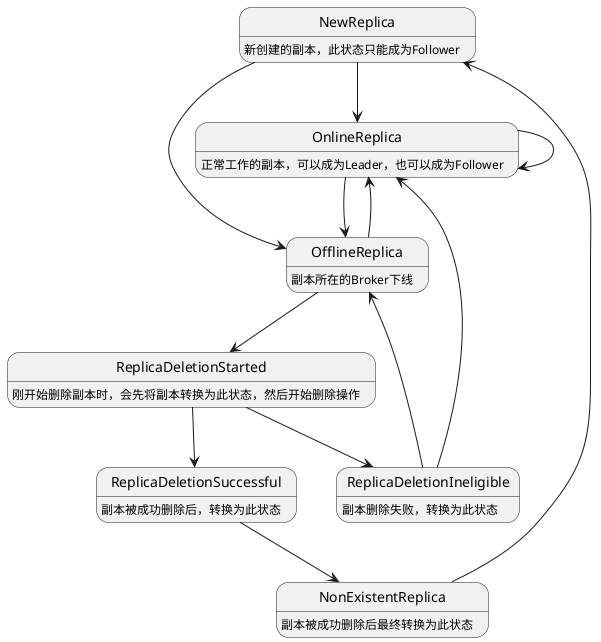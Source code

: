 @startuml

state NewReplica:新创建的副本，此状态只能成为Follower
state OnlineReplica:正常工作的副本，可以成为Leader，也可以成为Follower
state OfflineReplica:副本所在的Broker下线
state ReplicaDeletionStarted:刚开始删除副本时，会先将副本转换为此状态，然后开始删除操作
state ReplicaDeletionSuccessful:副本被成功删除后，转换为此状态
state ReplicaDeletionIneligible:副本删除失败，转换为此状态
state NonExistentReplica:副本被成功删除后最终转换为此状态

NonExistentReplica --> NewReplica
NewReplica --> OnlineReplica
OfflineReplica --> OnlineReplica
ReplicaDeletionIneligible --> OnlineReplica
OnlineReplica --> OnlineReplica
NewReplica --> OfflineReplica
OnlineReplica --> OfflineReplica
ReplicaDeletionIneligible --> OfflineReplica
OfflineReplica --> ReplicaDeletionStarted
ReplicaDeletionStarted --> ReplicaDeletionIneligible
ReplicaDeletionStarted --> ReplicaDeletionSuccessful
ReplicaDeletionSuccessful --> NonExistentReplica
@enduml